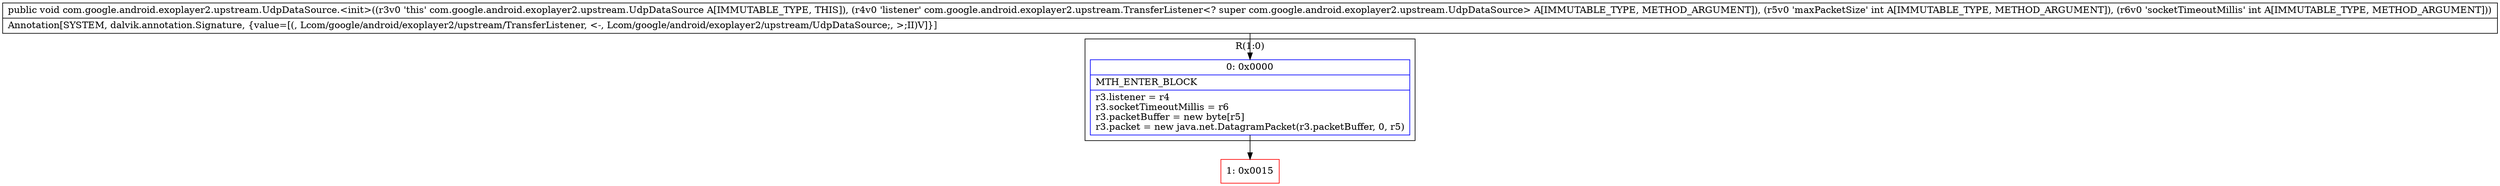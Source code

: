 digraph "CFG forcom.google.android.exoplayer2.upstream.UdpDataSource.\<init\>(Lcom\/google\/android\/exoplayer2\/upstream\/TransferListener;II)V" {
subgraph cluster_Region_711514587 {
label = "R(1:0)";
node [shape=record,color=blue];
Node_0 [shape=record,label="{0\:\ 0x0000|MTH_ENTER_BLOCK\l|r3.listener = r4\lr3.socketTimeoutMillis = r6\lr3.packetBuffer = new byte[r5]\lr3.packet = new java.net.DatagramPacket(r3.packetBuffer, 0, r5)\l}"];
}
Node_1 [shape=record,color=red,label="{1\:\ 0x0015}"];
MethodNode[shape=record,label="{public void com.google.android.exoplayer2.upstream.UdpDataSource.\<init\>((r3v0 'this' com.google.android.exoplayer2.upstream.UdpDataSource A[IMMUTABLE_TYPE, THIS]), (r4v0 'listener' com.google.android.exoplayer2.upstream.TransferListener\<? super com.google.android.exoplayer2.upstream.UdpDataSource\> A[IMMUTABLE_TYPE, METHOD_ARGUMENT]), (r5v0 'maxPacketSize' int A[IMMUTABLE_TYPE, METHOD_ARGUMENT]), (r6v0 'socketTimeoutMillis' int A[IMMUTABLE_TYPE, METHOD_ARGUMENT]))  | Annotation[SYSTEM, dalvik.annotation.Signature, \{value=[(, Lcom\/google\/android\/exoplayer2\/upstream\/TransferListener, \<\-, Lcom\/google\/android\/exoplayer2\/upstream\/UdpDataSource;, \>;II)V]\}]\l}"];
MethodNode -> Node_0;
Node_0 -> Node_1;
}

